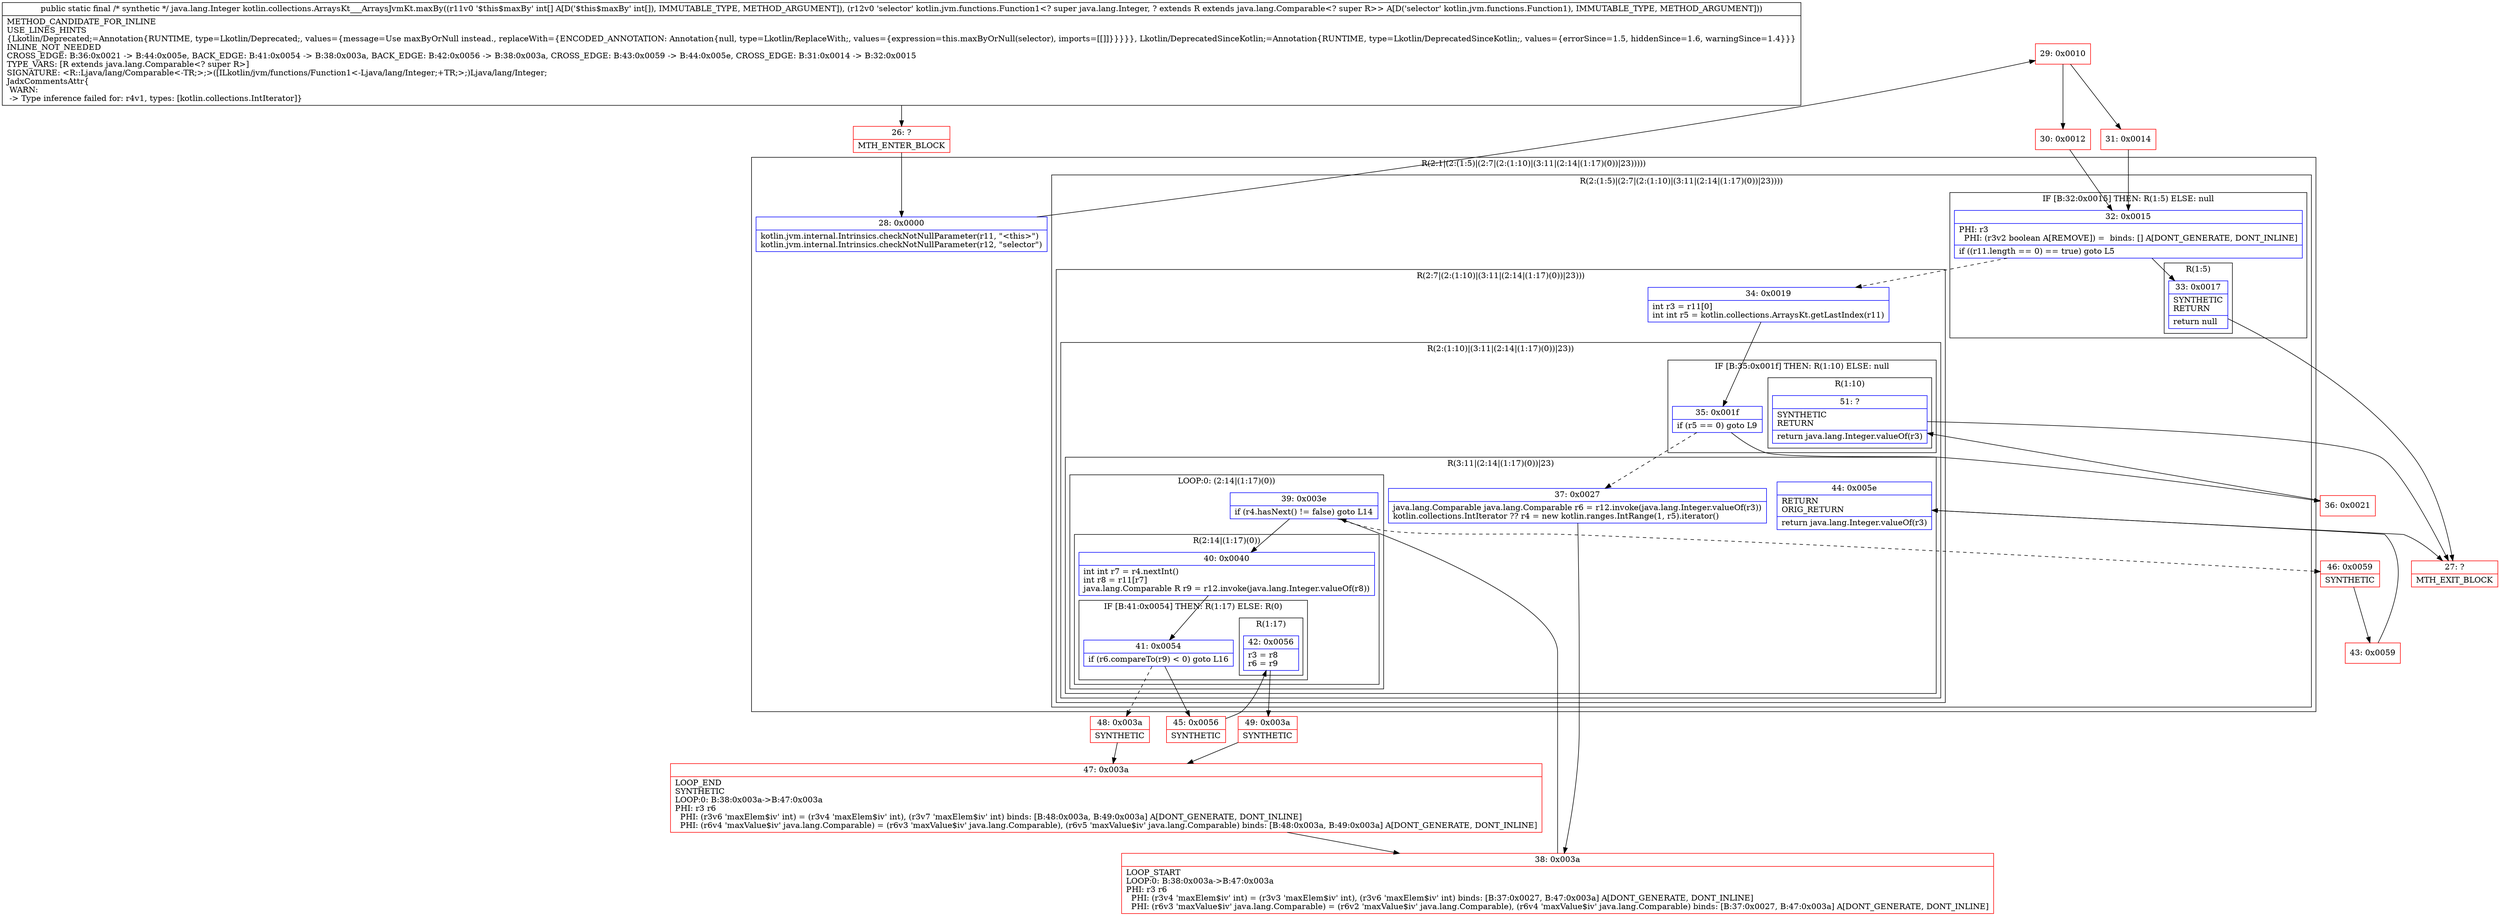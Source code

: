 digraph "CFG forkotlin.collections.ArraysKt___ArraysJvmKt.maxBy([ILkotlin\/jvm\/functions\/Function1;)Ljava\/lang\/Integer;" {
subgraph cluster_Region_250448732 {
label = "R(2:1|(2:(1:5)|(2:7|(2:(1:10)|(3:11|(2:14|(1:17)(0))|23)))))";
node [shape=record,color=blue];
Node_28 [shape=record,label="{28\:\ 0x0000|kotlin.jvm.internal.Intrinsics.checkNotNullParameter(r11, \"\<this\>\")\lkotlin.jvm.internal.Intrinsics.checkNotNullParameter(r12, \"selector\")\l}"];
subgraph cluster_Region_1737143158 {
label = "R(2:(1:5)|(2:7|(2:(1:10)|(3:11|(2:14|(1:17)(0))|23))))";
node [shape=record,color=blue];
subgraph cluster_IfRegion_650136600 {
label = "IF [B:32:0x0015] THEN: R(1:5) ELSE: null";
node [shape=record,color=blue];
Node_32 [shape=record,label="{32\:\ 0x0015|PHI: r3 \l  PHI: (r3v2 boolean A[REMOVE]) =  binds: [] A[DONT_GENERATE, DONT_INLINE]\l|if ((r11.length == 0) == true) goto L5\l}"];
subgraph cluster_Region_161418126 {
label = "R(1:5)";
node [shape=record,color=blue];
Node_33 [shape=record,label="{33\:\ 0x0017|SYNTHETIC\lRETURN\l|return null\l}"];
}
}
subgraph cluster_Region_326036536 {
label = "R(2:7|(2:(1:10)|(3:11|(2:14|(1:17)(0))|23)))";
node [shape=record,color=blue];
Node_34 [shape=record,label="{34\:\ 0x0019|int r3 = r11[0]\lint int r5 = kotlin.collections.ArraysKt.getLastIndex(r11)\l}"];
subgraph cluster_Region_1808455306 {
label = "R(2:(1:10)|(3:11|(2:14|(1:17)(0))|23))";
node [shape=record,color=blue];
subgraph cluster_IfRegion_914856797 {
label = "IF [B:35:0x001f] THEN: R(1:10) ELSE: null";
node [shape=record,color=blue];
Node_35 [shape=record,label="{35\:\ 0x001f|if (r5 == 0) goto L9\l}"];
subgraph cluster_Region_1751785081 {
label = "R(1:10)";
node [shape=record,color=blue];
Node_51 [shape=record,label="{51\:\ ?|SYNTHETIC\lRETURN\l|return java.lang.Integer.valueOf(r3)\l}"];
}
}
subgraph cluster_Region_1382851076 {
label = "R(3:11|(2:14|(1:17)(0))|23)";
node [shape=record,color=blue];
Node_37 [shape=record,label="{37\:\ 0x0027|java.lang.Comparable java.lang.Comparable r6 = r12.invoke(java.lang.Integer.valueOf(r3))\lkotlin.collections.IntIterator ?? r4 = new kotlin.ranges.IntRange(1, r5).iterator()\l}"];
subgraph cluster_LoopRegion_1198994795 {
label = "LOOP:0: (2:14|(1:17)(0))";
node [shape=record,color=blue];
Node_39 [shape=record,label="{39\:\ 0x003e|if (r4.hasNext() != false) goto L14\l}"];
subgraph cluster_Region_1891422979 {
label = "R(2:14|(1:17)(0))";
node [shape=record,color=blue];
Node_40 [shape=record,label="{40\:\ 0x0040|int int r7 = r4.nextInt()\lint r8 = r11[r7]\ljava.lang.Comparable R r9 = r12.invoke(java.lang.Integer.valueOf(r8))\l}"];
subgraph cluster_IfRegion_2136372526 {
label = "IF [B:41:0x0054] THEN: R(1:17) ELSE: R(0)";
node [shape=record,color=blue];
Node_41 [shape=record,label="{41\:\ 0x0054|if (r6.compareTo(r9) \< 0) goto L16\l}"];
subgraph cluster_Region_1054795987 {
label = "R(1:17)";
node [shape=record,color=blue];
Node_42 [shape=record,label="{42\:\ 0x0056|r3 = r8\lr6 = r9\l}"];
}
subgraph cluster_Region_1508497798 {
label = "R(0)";
node [shape=record,color=blue];
}
}
}
}
Node_44 [shape=record,label="{44\:\ 0x005e|RETURN\lORIG_RETURN\l|return java.lang.Integer.valueOf(r3)\l}"];
}
}
}
}
}
Node_26 [shape=record,color=red,label="{26\:\ ?|MTH_ENTER_BLOCK\l}"];
Node_29 [shape=record,color=red,label="{29\:\ 0x0010}"];
Node_30 [shape=record,color=red,label="{30\:\ 0x0012}"];
Node_27 [shape=record,color=red,label="{27\:\ ?|MTH_EXIT_BLOCK\l}"];
Node_36 [shape=record,color=red,label="{36\:\ 0x0021}"];
Node_38 [shape=record,color=red,label="{38\:\ 0x003a|LOOP_START\lLOOP:0: B:38:0x003a\-\>B:47:0x003a\lPHI: r3 r6 \l  PHI: (r3v4 'maxElem$iv' int) = (r3v3 'maxElem$iv' int), (r3v6 'maxElem$iv' int) binds: [B:37:0x0027, B:47:0x003a] A[DONT_GENERATE, DONT_INLINE]\l  PHI: (r6v3 'maxValue$iv' java.lang.Comparable) = (r6v2 'maxValue$iv' java.lang.Comparable), (r6v4 'maxValue$iv' java.lang.Comparable) binds: [B:37:0x0027, B:47:0x003a] A[DONT_GENERATE, DONT_INLINE]\l}"];
Node_45 [shape=record,color=red,label="{45\:\ 0x0056|SYNTHETIC\l}"];
Node_49 [shape=record,color=red,label="{49\:\ 0x003a|SYNTHETIC\l}"];
Node_47 [shape=record,color=red,label="{47\:\ 0x003a|LOOP_END\lSYNTHETIC\lLOOP:0: B:38:0x003a\-\>B:47:0x003a\lPHI: r3 r6 \l  PHI: (r3v6 'maxElem$iv' int) = (r3v4 'maxElem$iv' int), (r3v7 'maxElem$iv' int) binds: [B:48:0x003a, B:49:0x003a] A[DONT_GENERATE, DONT_INLINE]\l  PHI: (r6v4 'maxValue$iv' java.lang.Comparable) = (r6v3 'maxValue$iv' java.lang.Comparable), (r6v5 'maxValue$iv' java.lang.Comparable) binds: [B:48:0x003a, B:49:0x003a] A[DONT_GENERATE, DONT_INLINE]\l}"];
Node_48 [shape=record,color=red,label="{48\:\ 0x003a|SYNTHETIC\l}"];
Node_46 [shape=record,color=red,label="{46\:\ 0x0059|SYNTHETIC\l}"];
Node_43 [shape=record,color=red,label="{43\:\ 0x0059}"];
Node_31 [shape=record,color=red,label="{31\:\ 0x0014}"];
MethodNode[shape=record,label="{public static final \/* synthetic *\/ java.lang.Integer kotlin.collections.ArraysKt___ArraysJvmKt.maxBy((r11v0 '$this$maxBy' int[] A[D('$this$maxBy' int[]), IMMUTABLE_TYPE, METHOD_ARGUMENT]), (r12v0 'selector' kotlin.jvm.functions.Function1\<? super java.lang.Integer, ? extends R extends java.lang.Comparable\<? super R\>\> A[D('selector' kotlin.jvm.functions.Function1), IMMUTABLE_TYPE, METHOD_ARGUMENT]))  | METHOD_CANDIDATE_FOR_INLINE\lUSE_LINES_HINTS\l\{Lkotlin\/Deprecated;=Annotation\{RUNTIME, type=Lkotlin\/Deprecated;, values=\{message=Use maxByOrNull instead., replaceWith=\{ENCODED_ANNOTATION: Annotation\{null, type=Lkotlin\/ReplaceWith;, values=\{expression=this.maxByOrNull(selector), imports=[[]]\}\}\}\}\}, Lkotlin\/DeprecatedSinceKotlin;=Annotation\{RUNTIME, type=Lkotlin\/DeprecatedSinceKotlin;, values=\{errorSince=1.5, hiddenSince=1.6, warningSince=1.4\}\}\}\lINLINE_NOT_NEEDED\lCROSS_EDGE: B:36:0x0021 \-\> B:44:0x005e, BACK_EDGE: B:41:0x0054 \-\> B:38:0x003a, BACK_EDGE: B:42:0x0056 \-\> B:38:0x003a, CROSS_EDGE: B:43:0x0059 \-\> B:44:0x005e, CROSS_EDGE: B:31:0x0014 \-\> B:32:0x0015\lTYPE_VARS: [R extends java.lang.Comparable\<? super R\>]\lSIGNATURE: \<R::Ljava\/lang\/Comparable\<\-TR;\>;\>([ILkotlin\/jvm\/functions\/Function1\<\-Ljava\/lang\/Integer;+TR;\>;)Ljava\/lang\/Integer;\lJadxCommentsAttr\{\l WARN: \l \-\> Type inference failed for: r4v1, types: [kotlin.collections.IntIterator]\}\l}"];
MethodNode -> Node_26;Node_28 -> Node_29;
Node_32 -> Node_33;
Node_32 -> Node_34[style=dashed];
Node_33 -> Node_27;
Node_34 -> Node_35;
Node_35 -> Node_36;
Node_35 -> Node_37[style=dashed];
Node_51 -> Node_27;
Node_37 -> Node_38;
Node_39 -> Node_40;
Node_39 -> Node_46[style=dashed];
Node_40 -> Node_41;
Node_41 -> Node_45;
Node_41 -> Node_48[style=dashed];
Node_42 -> Node_49;
Node_44 -> Node_27;
Node_26 -> Node_28;
Node_29 -> Node_30;
Node_29 -> Node_31;
Node_30 -> Node_32;
Node_36 -> Node_51;
Node_38 -> Node_39;
Node_45 -> Node_42;
Node_49 -> Node_47;
Node_47 -> Node_38;
Node_48 -> Node_47;
Node_46 -> Node_43;
Node_43 -> Node_44;
Node_31 -> Node_32;
}

